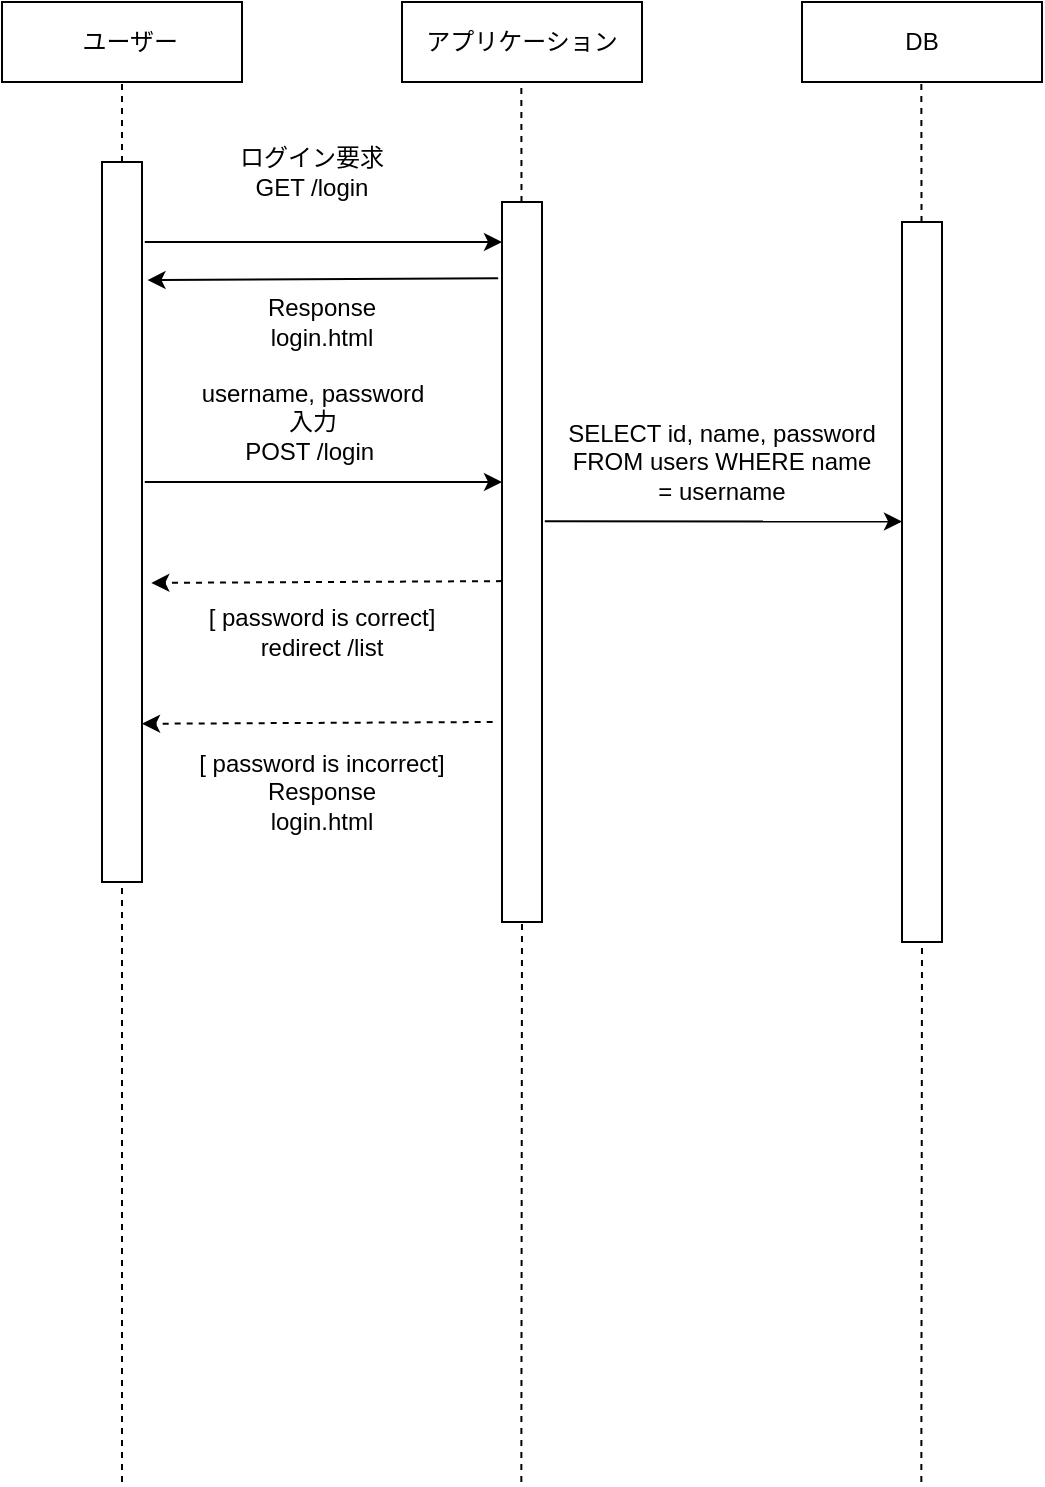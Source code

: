 <mxfile>
    <diagram id="nSaQcHNIospB1Uxyf_xI" name="Page-1">
        <mxGraphModel dx="661" dy="1643" grid="1" gridSize="10" guides="1" tooltips="1" connect="1" arrows="1" fold="1" page="1" pageScale="1" pageWidth="850" pageHeight="1100" background="#ffffff" math="0" shadow="0">
            <root>
                <mxCell id="0"/>
                <mxCell id="1" parent="0"/>
                <mxCell id="9" value="" style="endArrow=none;dashed=1;html=1;fontColor=#000000;entryX=0.5;entryY=1;entryDx=0;entryDy=0;strokeColor=#000000;" edge="1" parent="1" target="2">
                    <mxGeometry width="50" height="50" relative="1" as="geometry">
                        <mxPoint x="220" y="780" as="sourcePoint"/>
                        <mxPoint x="430" y="640" as="targetPoint"/>
                    </mxGeometry>
                </mxCell>
                <mxCell id="2" value="" style="rounded=0;whiteSpace=wrap;html=1;fillColor=none;strokeColor=#000000;" vertex="1" parent="1">
                    <mxGeometry x="160" y="40" width="120" height="40" as="geometry"/>
                </mxCell>
                <mxCell id="4" value="" style="rounded=0;whiteSpace=wrap;html=1;fillColor=none;strokeColor=#000000;" vertex="1" parent="1">
                    <mxGeometry x="560" y="40" width="120" height="40" as="geometry"/>
                </mxCell>
                <mxCell id="5" value="" style="rounded=0;whiteSpace=wrap;html=1;fillColor=none;strokeColor=#000000;" vertex="1" parent="1">
                    <mxGeometry x="360" y="40" width="120" height="40" as="geometry"/>
                </mxCell>
                <mxCell id="6" value="&lt;font color=&quot;#000000&quot;&gt;ユーザー&lt;/font&gt;" style="text;html=1;strokeColor=none;fillColor=none;align=right;verticalAlign=middle;whiteSpace=wrap;rounded=0;" vertex="1" parent="1">
                    <mxGeometry x="190" y="45" width="60" height="30" as="geometry"/>
                </mxCell>
                <mxCell id="7" value="アプリケーション" style="text;html=1;strokeColor=none;fillColor=none;align=center;verticalAlign=middle;whiteSpace=wrap;rounded=0;labelBackgroundColor=none;fontColor=#000000;" vertex="1" parent="1">
                    <mxGeometry x="360" y="45" width="120" height="30" as="geometry"/>
                </mxCell>
                <mxCell id="8" value="DB" style="text;html=1;strokeColor=none;fillColor=none;align=center;verticalAlign=middle;whiteSpace=wrap;rounded=0;labelBackgroundColor=none;fontColor=#000000;" vertex="1" parent="1">
                    <mxGeometry x="570" y="45" width="100" height="30" as="geometry"/>
                </mxCell>
                <mxCell id="10" value="" style="endArrow=none;dashed=1;html=1;fontColor=#000000;entryX=0.5;entryY=1;entryDx=0;entryDy=0;strokeColor=#000000;startArrow=none;" edge="1" parent="1" source="16">
                    <mxGeometry width="50" height="50" relative="1" as="geometry">
                        <mxPoint x="419.67" y="780" as="sourcePoint"/>
                        <mxPoint x="419.67" y="80" as="targetPoint"/>
                    </mxGeometry>
                </mxCell>
                <mxCell id="11" value="" style="endArrow=none;dashed=1;html=1;fontColor=#000000;entryX=0.5;entryY=1;entryDx=0;entryDy=0;strokeColor=#000000;startArrow=none;" edge="1" parent="1" source="18">
                    <mxGeometry width="50" height="50" relative="1" as="geometry">
                        <mxPoint x="619.67" y="780" as="sourcePoint"/>
                        <mxPoint x="619.67" y="80" as="targetPoint"/>
                    </mxGeometry>
                </mxCell>
                <mxCell id="15" value="" style="endArrow=classic;html=1;fontColor=#000000;strokeColor=#000000;exitX=1.07;exitY=0.111;exitDx=0;exitDy=0;exitPerimeter=0;" edge="1" parent="1" source="12">
                    <mxGeometry width="50" height="50" relative="1" as="geometry">
                        <mxPoint x="380" y="620" as="sourcePoint"/>
                        <mxPoint x="410" y="160" as="targetPoint"/>
                    </mxGeometry>
                </mxCell>
                <mxCell id="16" value="" style="rounded=0;whiteSpace=wrap;html=1;labelBackgroundColor=none;fontColor=#000000;strokeColor=#000000;fillColor=none;" vertex="1" parent="1">
                    <mxGeometry x="410" y="140" width="20" height="360" as="geometry"/>
                </mxCell>
                <mxCell id="17" value="" style="endArrow=none;dashed=1;html=1;fontColor=#000000;entryX=0.5;entryY=1;entryDx=0;entryDy=0;strokeColor=#000000;" edge="1" parent="1" target="16">
                    <mxGeometry width="50" height="50" relative="1" as="geometry">
                        <mxPoint x="419.67" y="780" as="sourcePoint"/>
                        <mxPoint x="419.67" y="80" as="targetPoint"/>
                    </mxGeometry>
                </mxCell>
                <mxCell id="12" value="" style="rounded=0;whiteSpace=wrap;html=1;labelBackgroundColor=#FFFFFF;fontColor=#000000;strokeColor=#000000;fillColor=#FFFFFF;" vertex="1" parent="1">
                    <mxGeometry x="210" y="120" width="20" height="360" as="geometry"/>
                </mxCell>
                <mxCell id="18" value="" style="rounded=0;whiteSpace=wrap;html=1;labelBackgroundColor=none;fontColor=#000000;strokeColor=#000000;fillColor=none;" vertex="1" parent="1">
                    <mxGeometry x="610" y="150" width="20" height="360" as="geometry"/>
                </mxCell>
                <mxCell id="19" value="" style="endArrow=none;dashed=1;html=1;fontColor=#000000;entryX=0.5;entryY=1;entryDx=0;entryDy=0;strokeColor=#000000;" edge="1" parent="1" target="18">
                    <mxGeometry width="50" height="50" relative="1" as="geometry">
                        <mxPoint x="619.67" y="780" as="sourcePoint"/>
                        <mxPoint x="619.67" y="80" as="targetPoint"/>
                    </mxGeometry>
                </mxCell>
                <mxCell id="20" value="ログイン要求&lt;br&gt;GET /login" style="text;html=1;strokeColor=none;fillColor=none;align=center;verticalAlign=middle;whiteSpace=wrap;rounded=0;labelBackgroundColor=#FFFFFF;fontColor=#000000;" vertex="1" parent="1">
                    <mxGeometry x="260" y="100" width="110" height="50" as="geometry"/>
                </mxCell>
                <mxCell id="23" value="" style="endArrow=classic;html=1;fontColor=#000000;strokeColor=#000000;exitX=-0.096;exitY=0.106;exitDx=0;exitDy=0;exitPerimeter=0;entryX=1.137;entryY=0.164;entryDx=0;entryDy=0;entryPerimeter=0;" edge="1" parent="1" source="16" target="12">
                    <mxGeometry width="50" height="50" relative="1" as="geometry">
                        <mxPoint x="380" y="610" as="sourcePoint"/>
                        <mxPoint x="430" y="560" as="targetPoint"/>
                    </mxGeometry>
                </mxCell>
                <mxCell id="24" value="Response&lt;br&gt;login.html" style="text;html=1;strokeColor=none;fillColor=none;align=center;verticalAlign=middle;whiteSpace=wrap;rounded=0;labelBackgroundColor=#FFFFFF;fontColor=#000000;" vertex="1" parent="1">
                    <mxGeometry x="260" y="180" width="120" height="40" as="geometry"/>
                </mxCell>
                <mxCell id="25" value="" style="endArrow=classic;html=1;fontColor=#000000;strokeColor=#000000;exitX=1.07;exitY=0.111;exitDx=0;exitDy=0;exitPerimeter=0;" edge="1" parent="1">
                    <mxGeometry width="50" height="50" relative="1" as="geometry">
                        <mxPoint x="231.4" y="280.0" as="sourcePoint"/>
                        <mxPoint x="410" y="280.04" as="targetPoint"/>
                    </mxGeometry>
                </mxCell>
                <mxCell id="27" value="username, password&lt;br&gt;入力&lt;br&gt;POST /login&amp;nbsp;&lt;br&gt;" style="text;html=1;align=center;verticalAlign=middle;resizable=0;points=[];autosize=1;strokeColor=none;fillColor=none;fontColor=#000000;" vertex="1" parent="1">
                    <mxGeometry x="250" y="225" width="130" height="50" as="geometry"/>
                </mxCell>
                <mxCell id="29" value="" style="endArrow=classic;html=1;fontColor=#000000;strokeColor=#000000;exitX=1.07;exitY=0.083;exitDx=0;exitDy=0;exitPerimeter=0;" edge="1" parent="1">
                    <mxGeometry width="50" height="50" relative="1" as="geometry">
                        <mxPoint x="431.4" y="299.67" as="sourcePoint"/>
                        <mxPoint x="610" y="299.79" as="targetPoint"/>
                    </mxGeometry>
                </mxCell>
                <mxCell id="30" value="SELECT id, name, password FROM users WHERE name = username" style="text;html=1;strokeColor=none;fillColor=none;align=center;verticalAlign=middle;whiteSpace=wrap;rounded=0;labelBackgroundColor=#FFFFFF;fontColor=#000000;" vertex="1" parent="1">
                    <mxGeometry x="440" y="240" width="160" height="60" as="geometry"/>
                </mxCell>
                <mxCell id="31" value="" style="endArrow=classic;html=1;fontColor=#000000;strokeColor=#000000;exitX=-0.096;exitY=0.106;exitDx=0;exitDy=0;exitPerimeter=0;entryX=1.137;entryY=0.164;entryDx=0;entryDy=0;entryPerimeter=0;dashed=1;" edge="1" parent="1">
                    <mxGeometry width="50" height="50" relative="1" as="geometry">
                        <mxPoint x="410.0" y="329.56" as="sourcePoint"/>
                        <mxPoint x="234.66" y="330.44" as="targetPoint"/>
                    </mxGeometry>
                </mxCell>
                <mxCell id="32" value="[ password is correct]&lt;br&gt;redirect /list" style="text;html=1;strokeColor=none;fillColor=none;align=center;verticalAlign=middle;whiteSpace=wrap;rounded=0;labelBackgroundColor=#FFFFFF;fontColor=#000000;" vertex="1" parent="1">
                    <mxGeometry x="250" y="340" width="140" height="30" as="geometry"/>
                </mxCell>
                <mxCell id="38" value="" style="endArrow=classic;html=1;fontColor=#000000;strokeColor=#000000;exitX=-0.096;exitY=0.106;exitDx=0;exitDy=0;exitPerimeter=0;entryX=1.137;entryY=0.164;entryDx=0;entryDy=0;entryPerimeter=0;dashed=1;" edge="1" parent="1">
                    <mxGeometry width="50" height="50" relative="1" as="geometry">
                        <mxPoint x="405.34" y="400.0" as="sourcePoint"/>
                        <mxPoint x="230.0" y="400.88" as="targetPoint"/>
                    </mxGeometry>
                </mxCell>
                <mxCell id="39" value="[ password is incorrect]&lt;br&gt;Response&lt;br&gt;login.html" style="text;html=1;strokeColor=none;fillColor=none;align=center;verticalAlign=middle;whiteSpace=wrap;rounded=0;labelBackgroundColor=#FFFFFF;fontColor=#000000;" vertex="1" parent="1">
                    <mxGeometry x="250" y="420" width="140" height="30" as="geometry"/>
                </mxCell>
            </root>
        </mxGraphModel>
    </diagram>
</mxfile>
